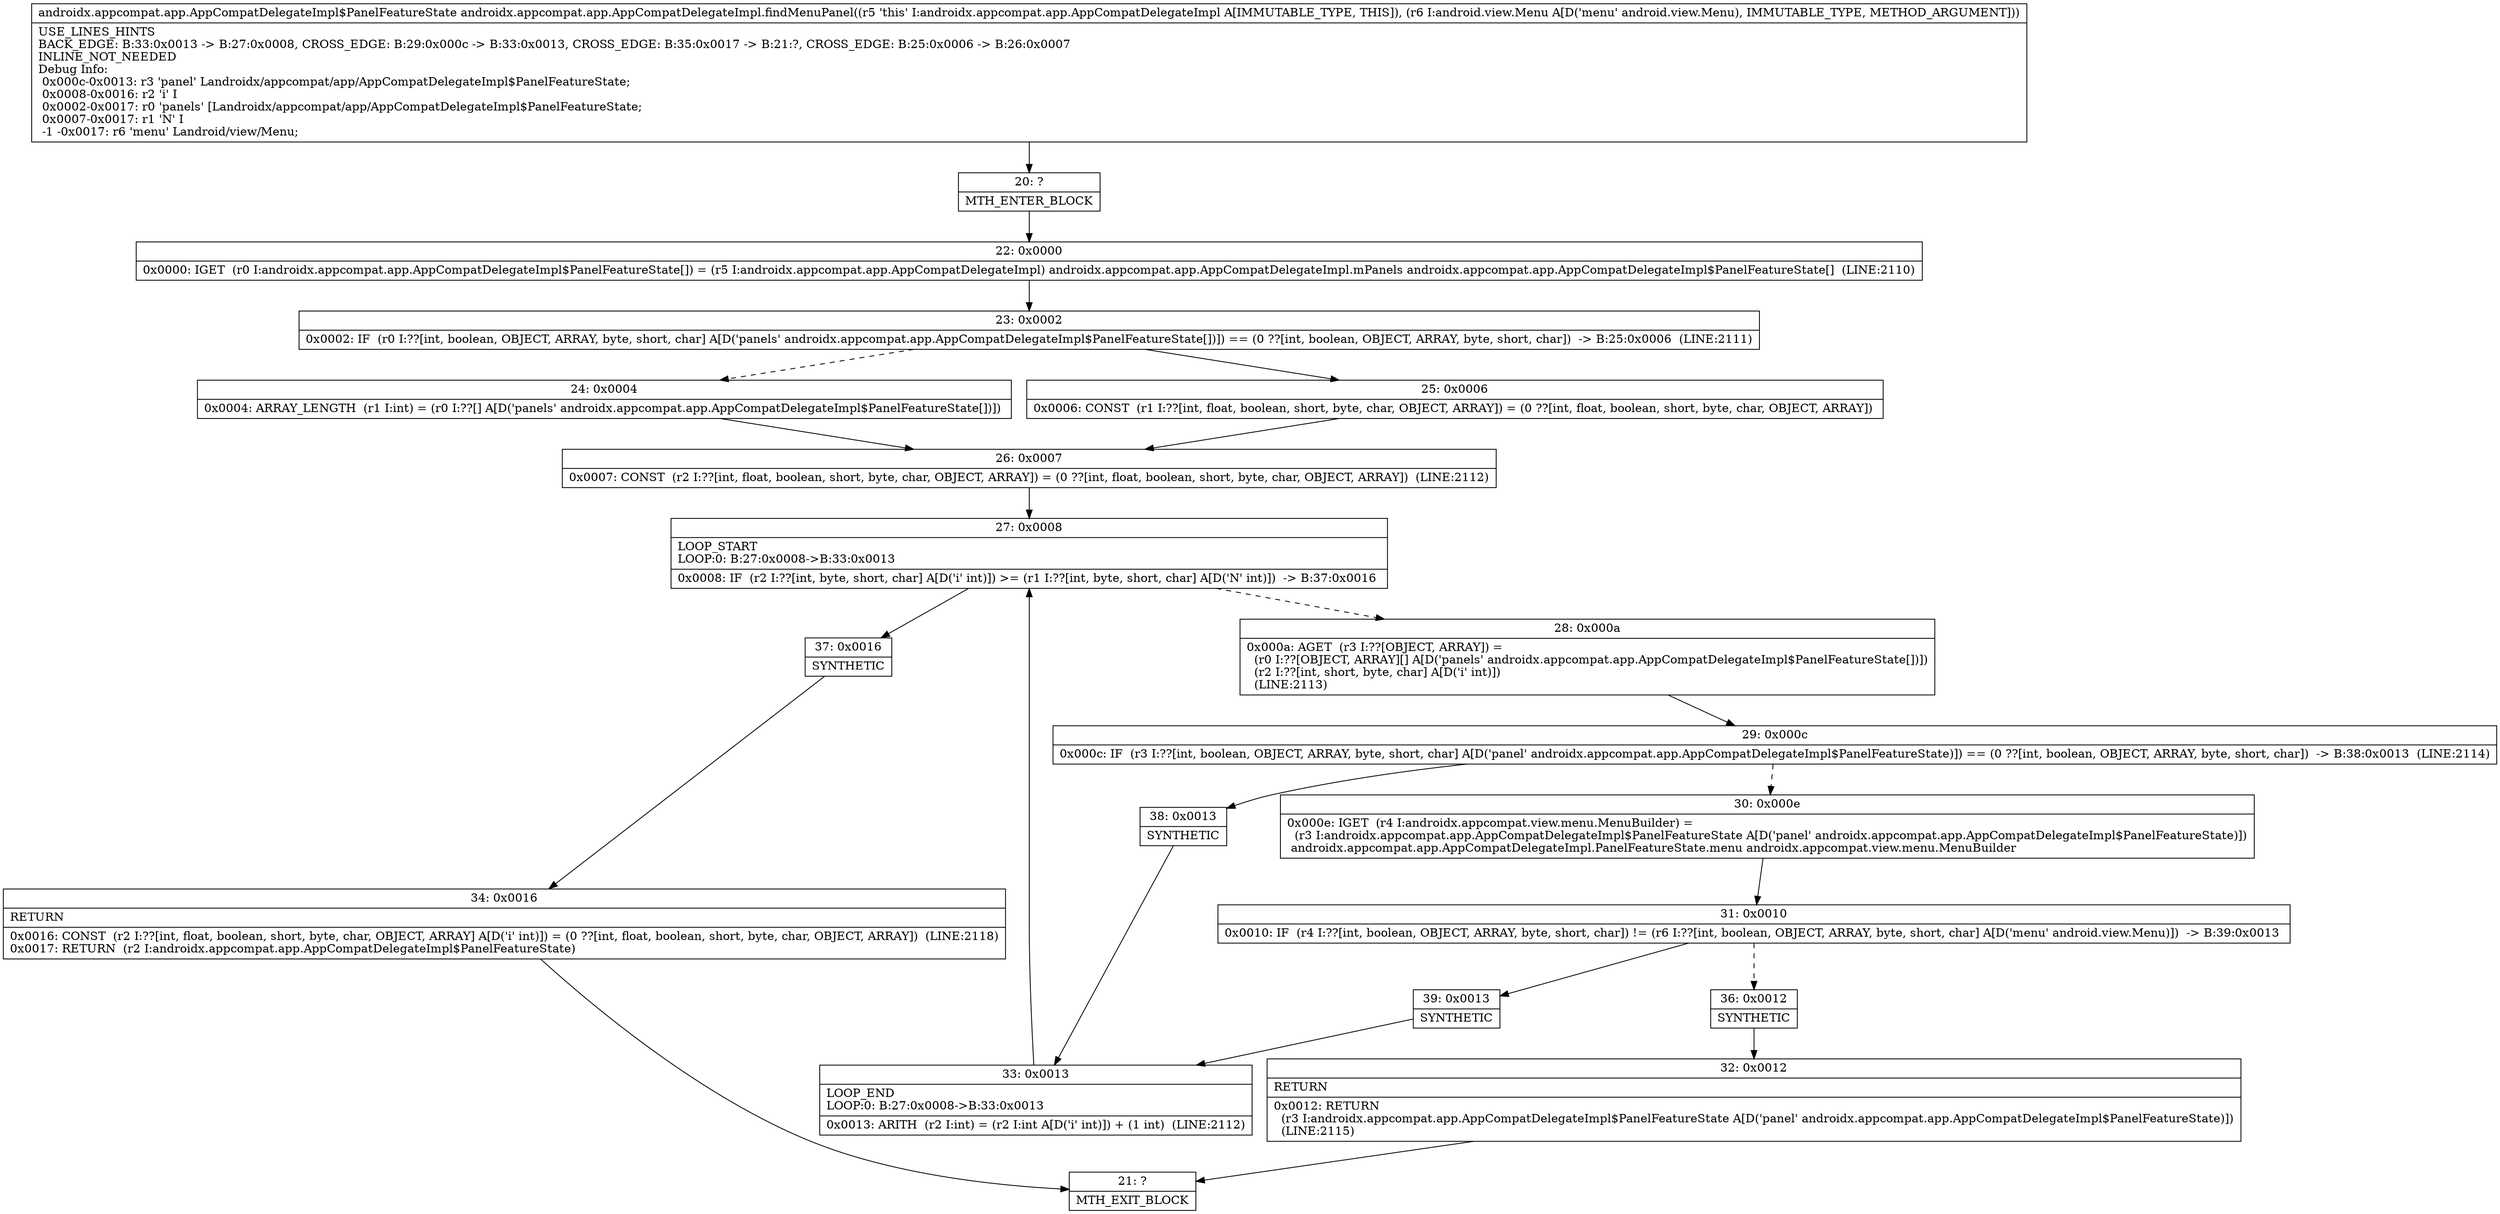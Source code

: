 digraph "CFG forandroidx.appcompat.app.AppCompatDelegateImpl.findMenuPanel(Landroid\/view\/Menu;)Landroidx\/appcompat\/app\/AppCompatDelegateImpl$PanelFeatureState;" {
Node_20 [shape=record,label="{20\:\ ?|MTH_ENTER_BLOCK\l}"];
Node_22 [shape=record,label="{22\:\ 0x0000|0x0000: IGET  (r0 I:androidx.appcompat.app.AppCompatDelegateImpl$PanelFeatureState[]) = (r5 I:androidx.appcompat.app.AppCompatDelegateImpl) androidx.appcompat.app.AppCompatDelegateImpl.mPanels androidx.appcompat.app.AppCompatDelegateImpl$PanelFeatureState[]  (LINE:2110)\l}"];
Node_23 [shape=record,label="{23\:\ 0x0002|0x0002: IF  (r0 I:??[int, boolean, OBJECT, ARRAY, byte, short, char] A[D('panels' androidx.appcompat.app.AppCompatDelegateImpl$PanelFeatureState[])]) == (0 ??[int, boolean, OBJECT, ARRAY, byte, short, char])  \-\> B:25:0x0006  (LINE:2111)\l}"];
Node_24 [shape=record,label="{24\:\ 0x0004|0x0004: ARRAY_LENGTH  (r1 I:int) = (r0 I:??[] A[D('panels' androidx.appcompat.app.AppCompatDelegateImpl$PanelFeatureState[])]) \l}"];
Node_26 [shape=record,label="{26\:\ 0x0007|0x0007: CONST  (r2 I:??[int, float, boolean, short, byte, char, OBJECT, ARRAY]) = (0 ??[int, float, boolean, short, byte, char, OBJECT, ARRAY])  (LINE:2112)\l}"];
Node_27 [shape=record,label="{27\:\ 0x0008|LOOP_START\lLOOP:0: B:27:0x0008\-\>B:33:0x0013\l|0x0008: IF  (r2 I:??[int, byte, short, char] A[D('i' int)]) \>= (r1 I:??[int, byte, short, char] A[D('N' int)])  \-\> B:37:0x0016 \l}"];
Node_28 [shape=record,label="{28\:\ 0x000a|0x000a: AGET  (r3 I:??[OBJECT, ARRAY]) = \l  (r0 I:??[OBJECT, ARRAY][] A[D('panels' androidx.appcompat.app.AppCompatDelegateImpl$PanelFeatureState[])])\l  (r2 I:??[int, short, byte, char] A[D('i' int)])\l  (LINE:2113)\l}"];
Node_29 [shape=record,label="{29\:\ 0x000c|0x000c: IF  (r3 I:??[int, boolean, OBJECT, ARRAY, byte, short, char] A[D('panel' androidx.appcompat.app.AppCompatDelegateImpl$PanelFeatureState)]) == (0 ??[int, boolean, OBJECT, ARRAY, byte, short, char])  \-\> B:38:0x0013  (LINE:2114)\l}"];
Node_30 [shape=record,label="{30\:\ 0x000e|0x000e: IGET  (r4 I:androidx.appcompat.view.menu.MenuBuilder) = \l  (r3 I:androidx.appcompat.app.AppCompatDelegateImpl$PanelFeatureState A[D('panel' androidx.appcompat.app.AppCompatDelegateImpl$PanelFeatureState)])\l androidx.appcompat.app.AppCompatDelegateImpl.PanelFeatureState.menu androidx.appcompat.view.menu.MenuBuilder \l}"];
Node_31 [shape=record,label="{31\:\ 0x0010|0x0010: IF  (r4 I:??[int, boolean, OBJECT, ARRAY, byte, short, char]) != (r6 I:??[int, boolean, OBJECT, ARRAY, byte, short, char] A[D('menu' android.view.Menu)])  \-\> B:39:0x0013 \l}"];
Node_36 [shape=record,label="{36\:\ 0x0012|SYNTHETIC\l}"];
Node_32 [shape=record,label="{32\:\ 0x0012|RETURN\l|0x0012: RETURN  \l  (r3 I:androidx.appcompat.app.AppCompatDelegateImpl$PanelFeatureState A[D('panel' androidx.appcompat.app.AppCompatDelegateImpl$PanelFeatureState)])\l  (LINE:2115)\l}"];
Node_21 [shape=record,label="{21\:\ ?|MTH_EXIT_BLOCK\l}"];
Node_39 [shape=record,label="{39\:\ 0x0013|SYNTHETIC\l}"];
Node_33 [shape=record,label="{33\:\ 0x0013|LOOP_END\lLOOP:0: B:27:0x0008\-\>B:33:0x0013\l|0x0013: ARITH  (r2 I:int) = (r2 I:int A[D('i' int)]) + (1 int)  (LINE:2112)\l}"];
Node_38 [shape=record,label="{38\:\ 0x0013|SYNTHETIC\l}"];
Node_37 [shape=record,label="{37\:\ 0x0016|SYNTHETIC\l}"];
Node_34 [shape=record,label="{34\:\ 0x0016|RETURN\l|0x0016: CONST  (r2 I:??[int, float, boolean, short, byte, char, OBJECT, ARRAY] A[D('i' int)]) = (0 ??[int, float, boolean, short, byte, char, OBJECT, ARRAY])  (LINE:2118)\l0x0017: RETURN  (r2 I:androidx.appcompat.app.AppCompatDelegateImpl$PanelFeatureState) \l}"];
Node_25 [shape=record,label="{25\:\ 0x0006|0x0006: CONST  (r1 I:??[int, float, boolean, short, byte, char, OBJECT, ARRAY]) = (0 ??[int, float, boolean, short, byte, char, OBJECT, ARRAY]) \l}"];
MethodNode[shape=record,label="{androidx.appcompat.app.AppCompatDelegateImpl$PanelFeatureState androidx.appcompat.app.AppCompatDelegateImpl.findMenuPanel((r5 'this' I:androidx.appcompat.app.AppCompatDelegateImpl A[IMMUTABLE_TYPE, THIS]), (r6 I:android.view.Menu A[D('menu' android.view.Menu), IMMUTABLE_TYPE, METHOD_ARGUMENT]))  | USE_LINES_HINTS\lBACK_EDGE: B:33:0x0013 \-\> B:27:0x0008, CROSS_EDGE: B:29:0x000c \-\> B:33:0x0013, CROSS_EDGE: B:35:0x0017 \-\> B:21:?, CROSS_EDGE: B:25:0x0006 \-\> B:26:0x0007\lINLINE_NOT_NEEDED\lDebug Info:\l  0x000c\-0x0013: r3 'panel' Landroidx\/appcompat\/app\/AppCompatDelegateImpl$PanelFeatureState;\l  0x0008\-0x0016: r2 'i' I\l  0x0002\-0x0017: r0 'panels' [Landroidx\/appcompat\/app\/AppCompatDelegateImpl$PanelFeatureState;\l  0x0007\-0x0017: r1 'N' I\l  \-1 \-0x0017: r6 'menu' Landroid\/view\/Menu;\l}"];
MethodNode -> Node_20;Node_20 -> Node_22;
Node_22 -> Node_23;
Node_23 -> Node_24[style=dashed];
Node_23 -> Node_25;
Node_24 -> Node_26;
Node_26 -> Node_27;
Node_27 -> Node_28[style=dashed];
Node_27 -> Node_37;
Node_28 -> Node_29;
Node_29 -> Node_30[style=dashed];
Node_29 -> Node_38;
Node_30 -> Node_31;
Node_31 -> Node_36[style=dashed];
Node_31 -> Node_39;
Node_36 -> Node_32;
Node_32 -> Node_21;
Node_39 -> Node_33;
Node_33 -> Node_27;
Node_38 -> Node_33;
Node_37 -> Node_34;
Node_34 -> Node_21;
Node_25 -> Node_26;
}

